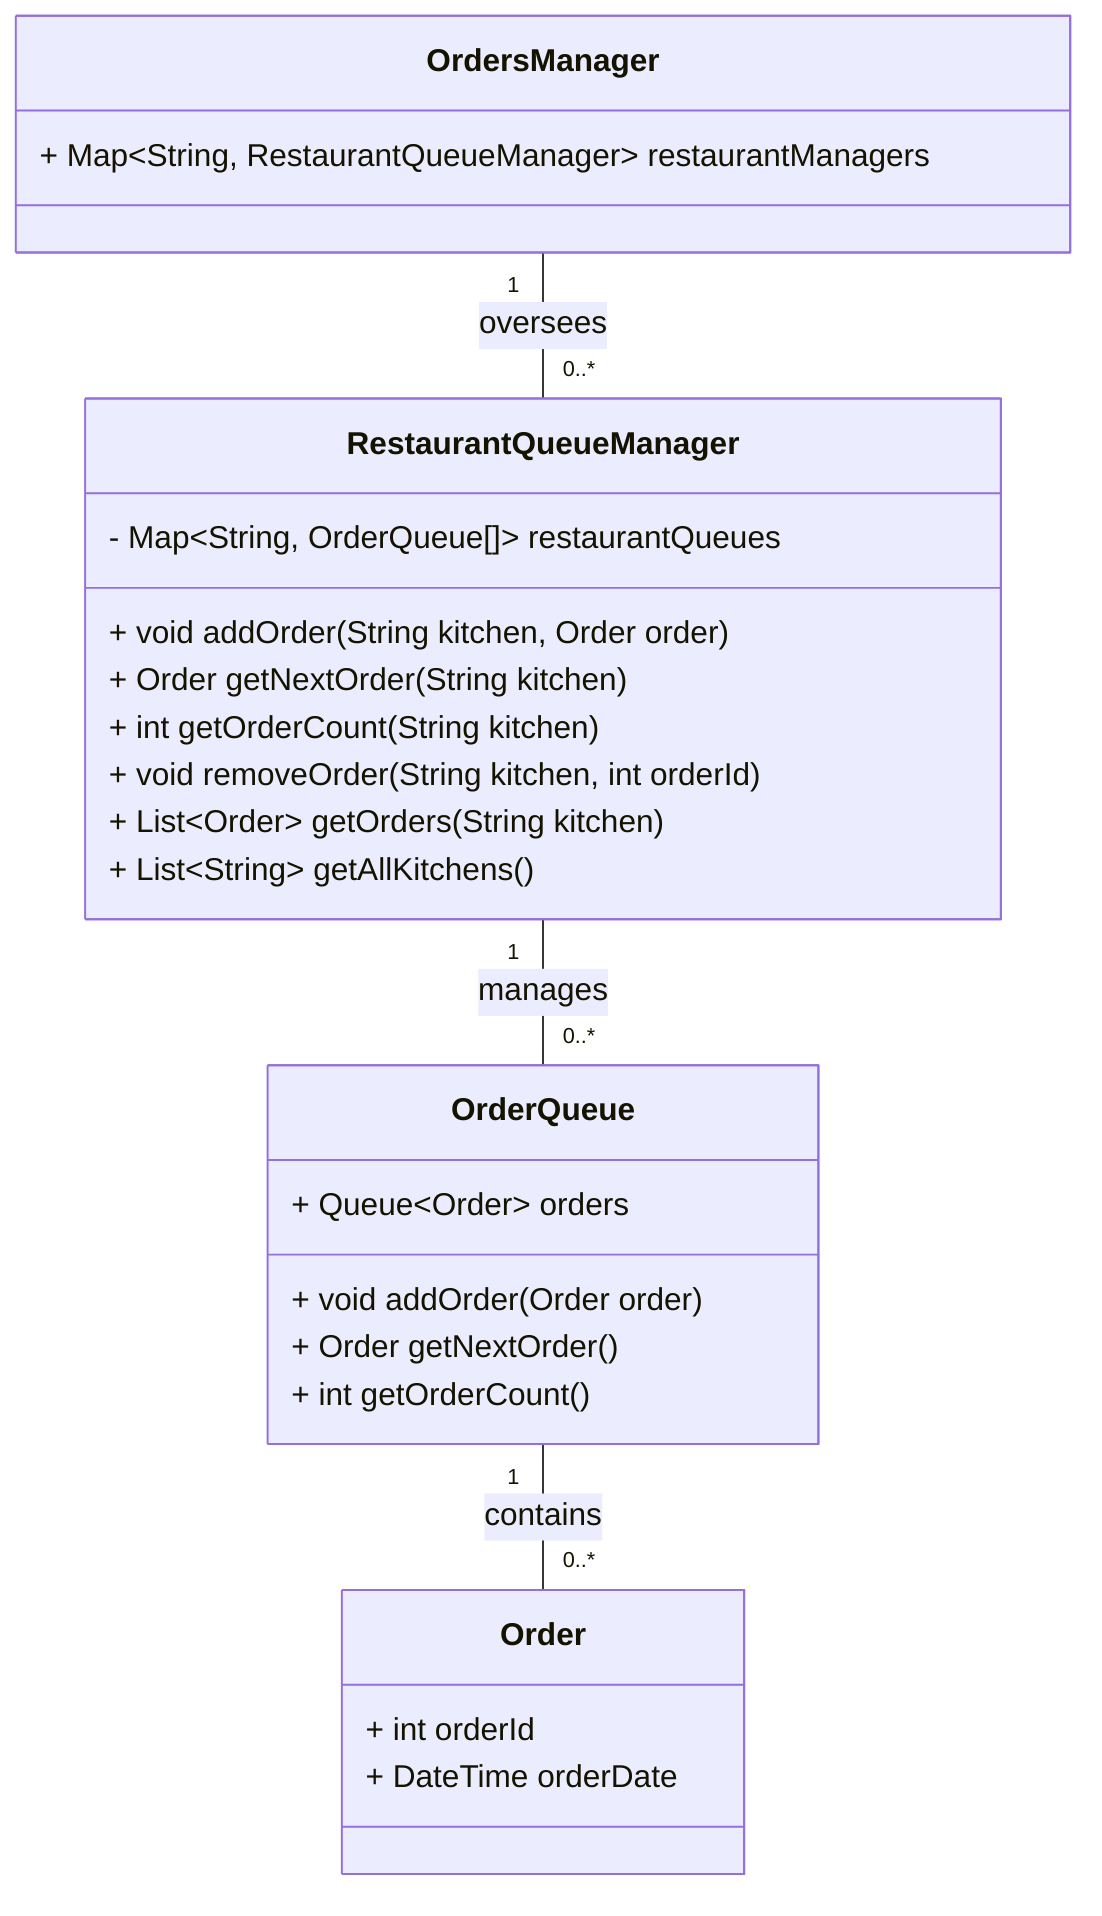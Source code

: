 classDiagram
    class Order {
        + int orderId
        + DateTime orderDate
    }

    class OrderQueue {
        + Queue~Order~ orders
        + void addOrder(Order order)
        + Order getNextOrder()
        + int getOrderCount()
    }

    class RestaurantQueueManager {
        - Map~String, OrderQueue[]~ restaurantQueues
        + void addOrder(String kitchen, Order order)
        + Order getNextOrder(String kitchen)
        + int getOrderCount(String kitchen)
        + void removeOrder(String kitchen, int orderId)
        + List~Order~ getOrders(String kitchen)
        + List~String~ getAllKitchens()
    }

    class OrdersManager {
        + Map~String, RestaurantQueueManager~ restaurantManagers
    }

    OrderQueue "1" -- "0..*" Order : contains
    RestaurantQueueManager "1" -- "0..*" OrderQueue : manages
    OrdersManager "1" -- "0..*" RestaurantQueueManager : oversees